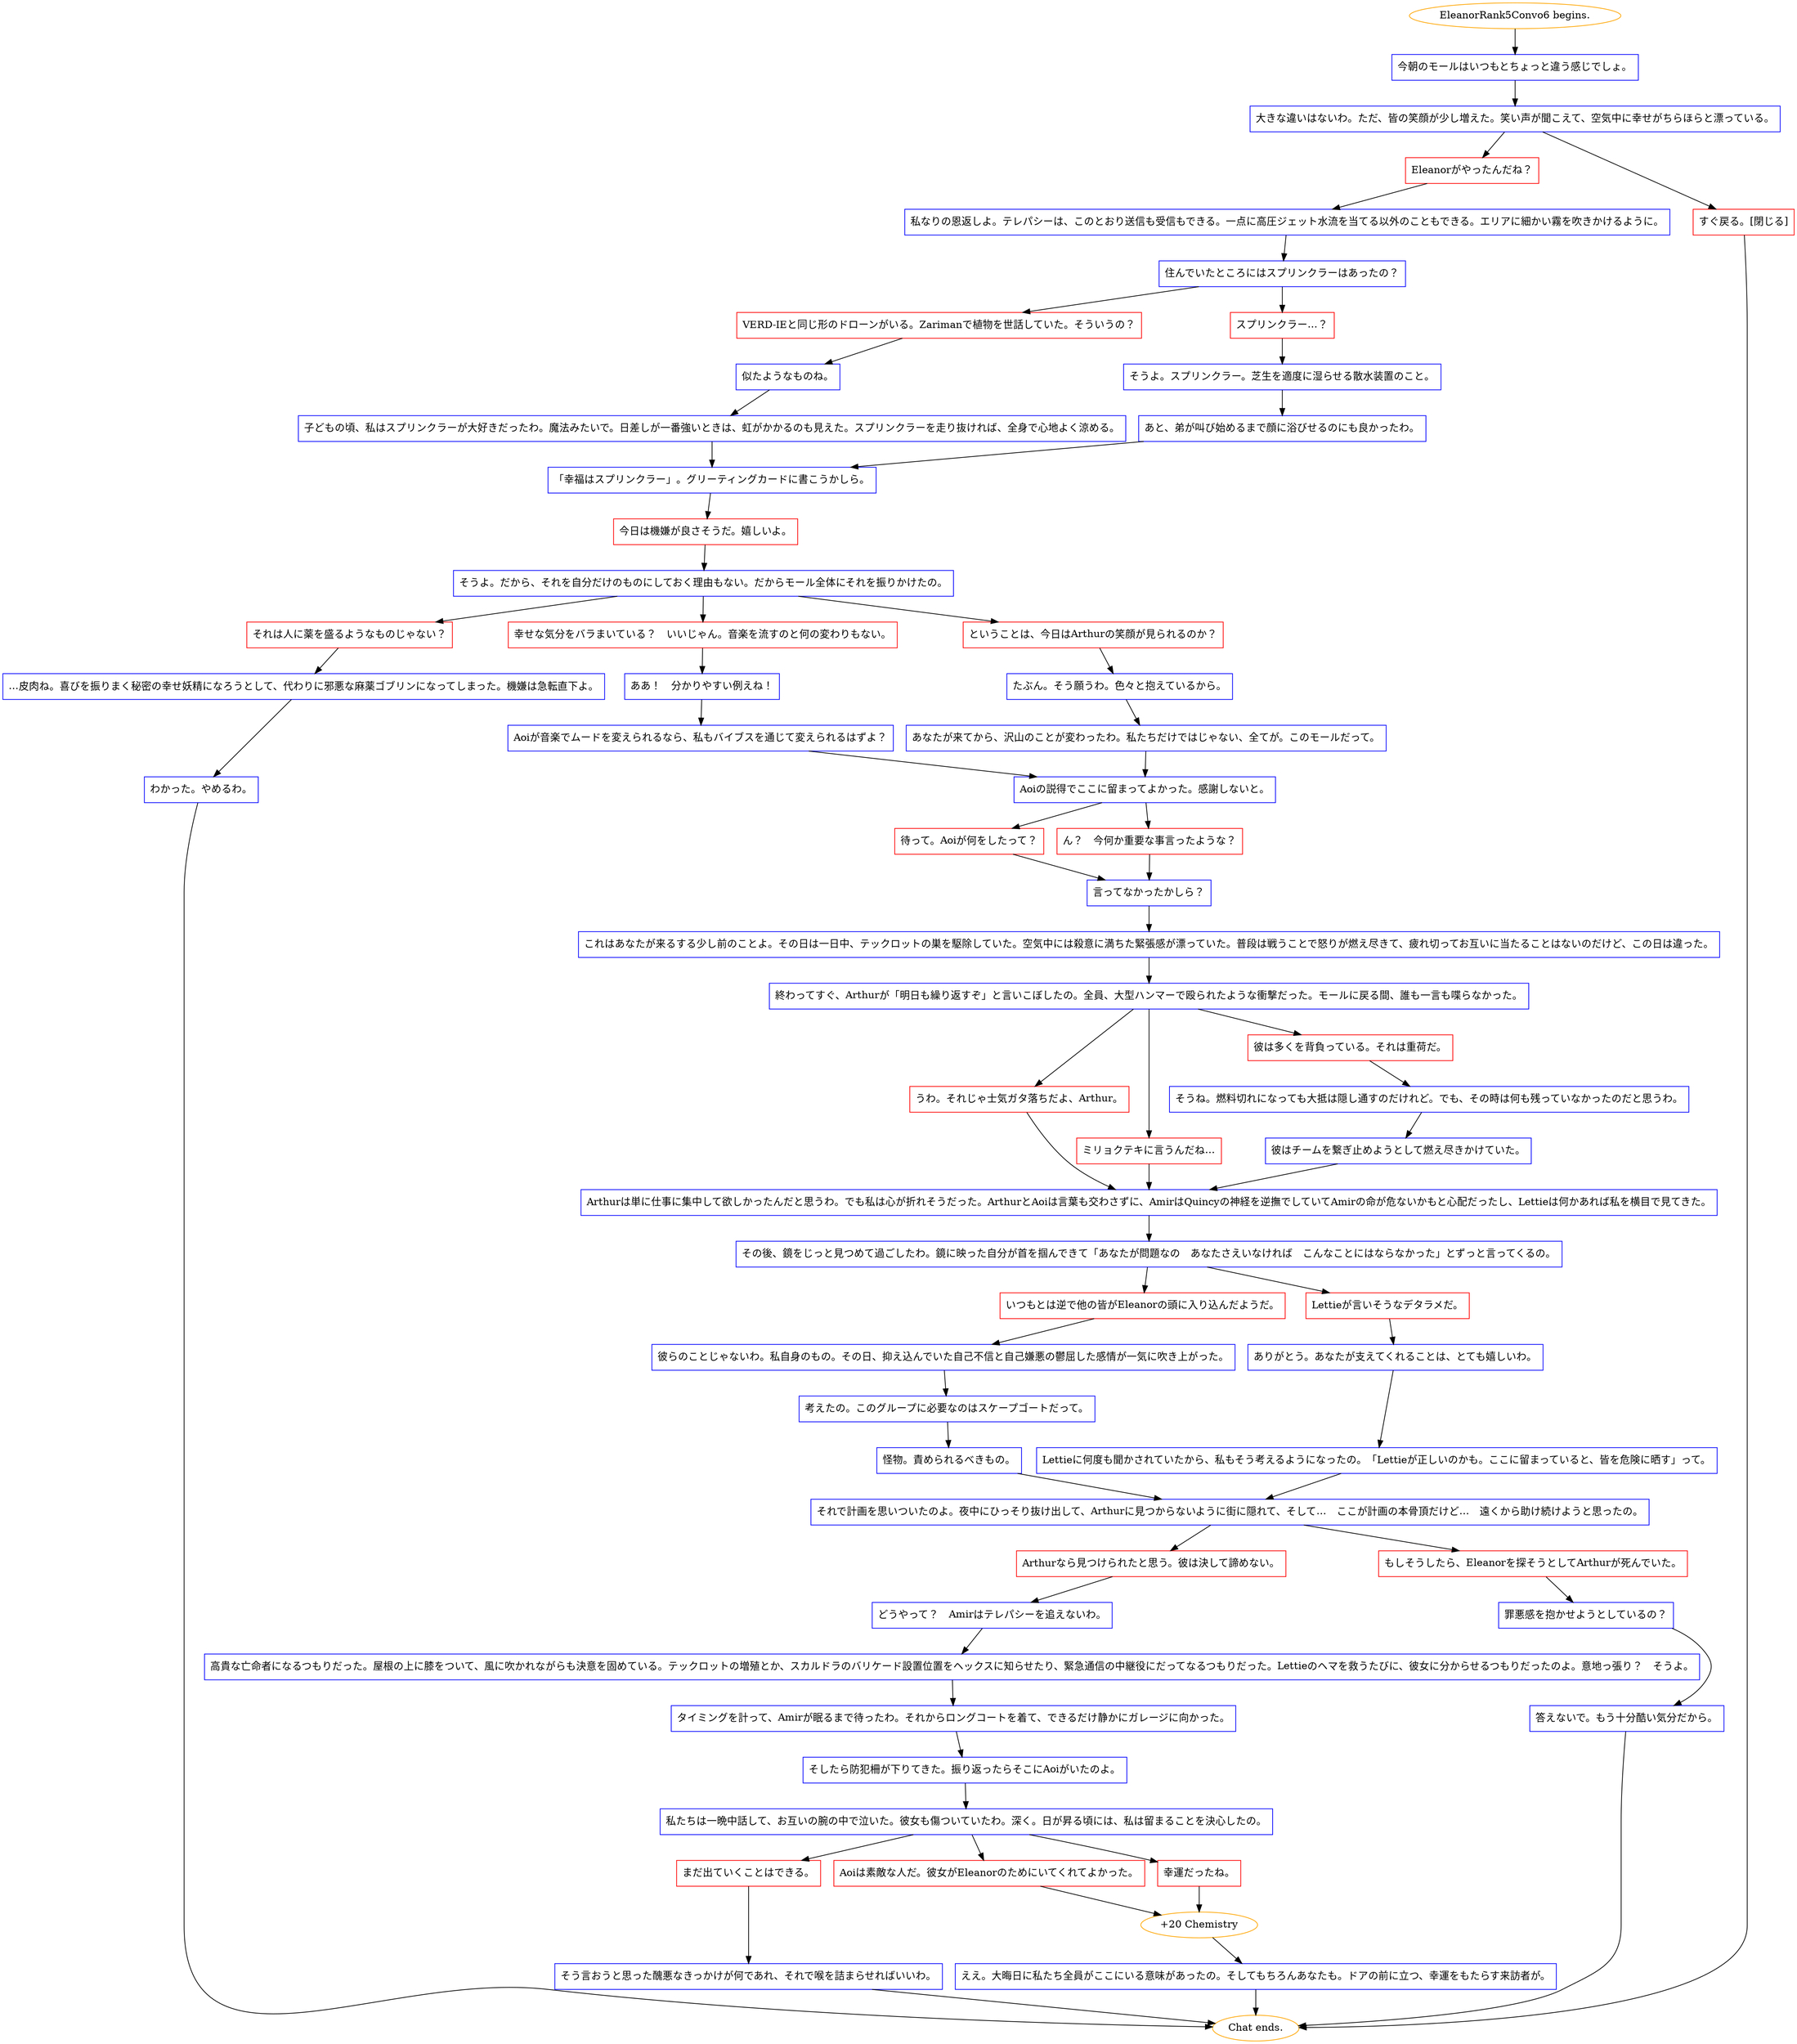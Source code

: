 digraph {
	"EleanorRank5Convo6 begins." [color=orange];
		"EleanorRank5Convo6 begins." -> j1517636606;
	j1517636606 [label="今朝のモールはいつもとちょっと違う感じでしょ。",shape=box,color=blue];
		j1517636606 -> j3870709152;
	j3870709152 [label="大きな違いはないわ。ただ、皆の笑顔が少し増えた。笑い声が聞こえて、空気中に幸せがちらほらと漂っている。",shape=box,color=blue];
		j3870709152 -> j4066179495;
		j3870709152 -> j3374050491;
	j4066179495 [label="Eleanorがやったんだね？",shape=box,color=red];
		j4066179495 -> j1077871024;
	j3374050491 [label="すぐ戻る。[閉じる]",shape=box,color=red];
		j3374050491 -> "Chat ends.";
	j1077871024 [label="私なりの恩返しよ。テレパシーは、このとおり送信も受信もできる。一点に高圧ジェット水流を当てる以外のこともできる。エリアに細かい霧を吹きかけるように。",shape=box,color=blue];
		j1077871024 -> j2114456219;
	"Chat ends." [color=orange];
	j2114456219 [label="住んでいたところにはスプリンクラーはあったの？",shape=box,color=blue];
		j2114456219 -> j1583394308;
		j2114456219 -> j1288855815;
	j1583394308 [label="VERD-IEと同じ形のドローンがいる。Zarimanで植物を世話していた。そういうの？",shape=box,color=red];
		j1583394308 -> j4089694973;
	j1288855815 [label="スプリンクラー…？",shape=box,color=red];
		j1288855815 -> j3726241973;
	j4089694973 [label="似たようなものね。",shape=box,color=blue];
		j4089694973 -> j2600634699;
	j3726241973 [label="そうよ。スプリンクラー。芝生を適度に湿らせる散水装置のこと。",shape=box,color=blue];
		j3726241973 -> j1831496807;
	j2600634699 [label="子どもの頃、私はスプリンクラーが大好きだったわ。魔法みたいで。日差しが一番強いときは、虹がかかるのも見えた。スプリンクラーを走り抜ければ、全身で心地よく涼める。",shape=box,color=blue];
		j2600634699 -> j4040618190;
	j1831496807 [label="あと、弟が叫び始めるまで顔に浴びせるのにも良かったわ。",shape=box,color=blue];
		j1831496807 -> j4040618190;
	j4040618190 [label="「幸福はスプリンクラー」。グリーティングカードに書こうかしら。",shape=box,color=blue];
		j4040618190 -> j3460521835;
	j3460521835 [label="今日は機嫌が良さそうだ。嬉しいよ。",shape=box,color=red];
		j3460521835 -> j3904398867;
	j3904398867 [label="そうよ。だから、それを自分だけのものにしておく理由もない。だからモール全体にそれを振りかけたの。",shape=box,color=blue];
		j3904398867 -> j1976855959;
		j3904398867 -> j366047476;
		j3904398867 -> j1125343921;
	j1976855959 [label="それは人に薬を盛るようなものじゃない？",shape=box,color=red];
		j1976855959 -> j1362249539;
	j366047476 [label="幸せな気分をバラまいている？　いいじゃん。音楽を流すのと何の変わりもない。",shape=box,color=red];
		j366047476 -> j2180948159;
	j1125343921 [label="ということは、今日はArthurの笑顔が見られるのか？",shape=box,color=red];
		j1125343921 -> j1706112421;
	j1362249539 [label="…皮肉ね。喜びを振りまく秘密の幸せ妖精になろうとして、代わりに邪悪な麻薬ゴブリンになってしまった。機嫌は急転直下よ。",shape=box,color=blue];
		j1362249539 -> j1097732681;
	j2180948159 [label="ああ！　分かりやすい例えね！",shape=box,color=blue];
		j2180948159 -> j4198132374;
	j1706112421 [label="たぶん。そう願うわ。色々と抱えているから。",shape=box,color=blue];
		j1706112421 -> j3832077052;
	j1097732681 [label="わかった。やめるわ。",shape=box,color=blue];
		j1097732681 -> "Chat ends.";
	j4198132374 [label="Aoiが音楽でムードを変えられるなら、私もバイブスを通じて変えられるはずよ？",shape=box,color=blue];
		j4198132374 -> j3293350536;
	j3832077052 [label="あなたが来てから、沢山のことが変わったわ。私たちだけではじゃない、全てが。このモールだって。",shape=box,color=blue];
		j3832077052 -> j3293350536;
	j3293350536 [label="Aoiの説得でここに留まってよかった。感謝しないと。",shape=box,color=blue];
		j3293350536 -> j2992708003;
		j3293350536 -> j1595147001;
	j2992708003 [label="待って。Aoiが何をしたって？",shape=box,color=red];
		j2992708003 -> j495385061;
	j1595147001 [label="ん？　今何か重要な事言ったような？",shape=box,color=red];
		j1595147001 -> j495385061;
	j495385061 [label="言ってなかったかしら？",shape=box,color=blue];
		j495385061 -> j3139725656;
	j3139725656 [label="これはあなたが来るする少し前のことよ。その日は一日中、テックロットの巣を駆除していた。空気中には殺意に満ちた緊張感が漂っていた。普段は戦うことで怒りが燃え尽きて、疲れ切ってお互いに当たることはないのだけど、この日は違った。",shape=box,color=blue];
		j3139725656 -> j3207121314;
	j3207121314 [label="終わってすぐ、Arthurが「明日も繰り返すぞ」と言いこぼしたの。全員、大型ハンマーで殴られたような衝撃だった。モールに戻る間、誰も一言も喋らなかった。",shape=box,color=blue];
		j3207121314 -> j4096294940;
		j3207121314 -> j384508531;
		j3207121314 -> j2767994510;
	j4096294940 [label="うわ。それじゃ士気ガタ落ちだよ、Arthur。",shape=box,color=red];
		j4096294940 -> j627524210;
	j384508531 [label="ミリョクテキに言うんだね…",shape=box,color=red];
		j384508531 -> j627524210;
	j2767994510 [label="彼は多くを背負っている。それは重荷だ。",shape=box,color=red];
		j2767994510 -> j2733126278;
	j627524210 [label="Arthurは単に仕事に集中して欲しかったんだと思うわ。でも私は心が折れそうだった。ArthurとAoiは言葉も交わさずに、AmirはQuincyの神経を逆撫でしていてAmirの命が危ないかもと心配だったし、Lettieは何かあれば私を横目で見てきた。",shape=box,color=blue];
		j627524210 -> j125293320;
	j2733126278 [label="そうね。燃料切れになっても大抵は隠し通すのだけれど。でも、その時は何も残っていなかったのだと思うわ。",shape=box,color=blue];
		j2733126278 -> j3505116448;
	j125293320 [label="その後、鏡をじっと見つめて過ごしたわ。鏡に映った自分が首を掴んできて「あなたが問題なの　あなたさえいなければ　こんなことにはならなかった」とずっと言ってくるの。",shape=box,color=blue];
		j125293320 -> j433012056;
		j125293320 -> j240186759;
	j3505116448 [label="彼はチームを繋ぎ止めようとして燃え尽きかけていた。",shape=box,color=blue];
		j3505116448 -> j627524210;
	j433012056 [label="いつもとは逆で他の皆がEleanorの頭に入り込んだようだ。",shape=box,color=red];
		j433012056 -> j1962745208;
	j240186759 [label="Lettieが言いそうなデタラメだ。",shape=box,color=red];
		j240186759 -> j4045533276;
	j1962745208 [label="彼らのことじゃないわ。私自身のもの。その日、抑え込んでいた自己不信と自己嫌悪の鬱屈した感情が一気に吹き上がった。",shape=box,color=blue];
		j1962745208 -> j1486825006;
	j4045533276 [label="ありがとう。あなたが支えてくれることは、とても嬉しいわ。",shape=box,color=blue];
		j4045533276 -> j4271730742;
	j1486825006 [label="考えたの。このグループに必要なのはスケープゴートだって。",shape=box,color=blue];
		j1486825006 -> j921127496;
	j4271730742 [label="Lettieに何度も聞かされていたから、私もそう考えるようになったの。「Lettieが正しいのかも。ここに留まっていると、皆を危険に晒す」って。",shape=box,color=blue];
		j4271730742 -> j2227058208;
	j921127496 [label="怪物。責められるべきもの。",shape=box,color=blue];
		j921127496 -> j2227058208;
	j2227058208 [label="それで計画を思いついたのよ。夜中にひっそり抜け出して、Arthurに見つからないように街に隠れて、そして…　ここが計画の本骨頂だけど…　遠くから助け続けようと思ったの。",shape=box,color=blue];
		j2227058208 -> j3029628897;
		j2227058208 -> j2632270506;
	j3029628897 [label="Arthurなら見つけられたと思う。彼は決して諦めない。",shape=box,color=red];
		j3029628897 -> j2187962469;
	j2632270506 [label="もしそうしたら、Eleanorを探そうとしてArthurが死んでいた。",shape=box,color=red];
		j2632270506 -> j1466826825;
	j2187962469 [label="どうやって？　Amirはテレパシーを追えないわ。",shape=box,color=blue];
		j2187962469 -> j3253503961;
	j1466826825 [label="罪悪感を抱かせようとしているの？",shape=box,color=blue];
		j1466826825 -> j3810108175;
	j3253503961 [label="高貴な亡命者になるつもりだった。屋根の上に膝をついて、風に吹かれながらも決意を固めている。テックロットの増殖とか、スカルドラのバリケード設置位置をヘックスに知らせたり、緊急通信の中継役にだってなるつもりだった。Lettieのヘマを救うたびに、彼女に分からせるつもりだったのよ。意地っ張り？　そうよ。",shape=box,color=blue];
		j3253503961 -> j4129008100;
	j3810108175 [label="答えないで。もう十分酷い気分だから。",shape=box,color=blue];
		j3810108175 -> "Chat ends.";
	j4129008100 [label="タイミングを計って、Amirが眠るまで待ったわ。それからロングコートを着て、できるだけ静かにガレージに向かった。",shape=box,color=blue];
		j4129008100 -> j2469945309;
	j2469945309 [label="そしたら防犯柵が下りてきた。振り返ったらそこにAoiがいたのよ。",shape=box,color=blue];
		j2469945309 -> j3630514042;
	j3630514042 [label="私たちは一晩中話して、お互いの腕の中で泣いた。彼女も傷ついていたわ。深く。日が昇る頃には、私は留まることを決心したの。",shape=box,color=blue];
		j3630514042 -> j4267976559;
		j3630514042 -> j3345920228;
		j3630514042 -> j2789907675;
	j4267976559 [label="まだ出ていくことはできる。",shape=box,color=red];
		j4267976559 -> j3124463037;
	j3345920228 [label="Aoiは素敵な人だ。彼女がEleanorのためにいてくれてよかった。",shape=box,color=red];
		j3345920228 -> j3463834627;
	j2789907675 [label="幸運だったね。",shape=box,color=red];
		j2789907675 -> j3463834627;
	j3124463037 [label="そう言おうと思った醜悪なきっかけが何であれ、それで喉を詰まらせればいいわ。",shape=box,color=blue];
		j3124463037 -> "Chat ends.";
	j3463834627 [label="+20 Chemistry",color=orange];
		j3463834627 -> j2131456610;
	j2131456610 [label="ええ。大晦日に私たち全員がここにいる意味があったの。そしてもちろんあなたも。ドアの前に立つ、幸運をもたらす来訪者が。",shape=box,color=blue];
		j2131456610 -> "Chat ends.";
}